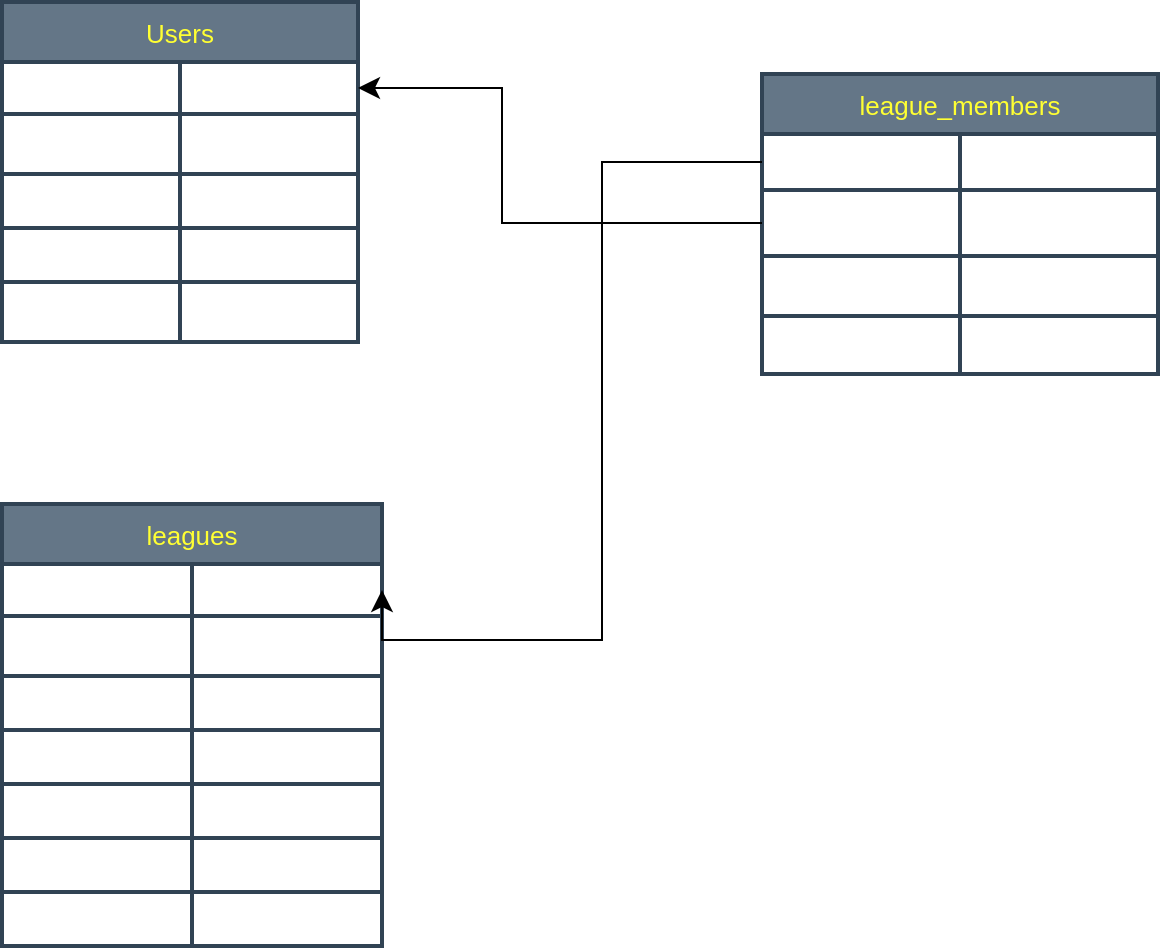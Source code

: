 <mxfile>
    <diagram id="yY9HqoVHTI33yjSp-JAM" name="Page-1">
        <mxGraphModel dx="1370" dy="666" grid="1" gridSize="10" guides="1" tooltips="1" connect="1" arrows="1" fold="1" page="1" pageScale="1" pageWidth="1400" pageHeight="850" background="none" math="0" shadow="0">
            <root>
                <mxCell id="0"/>
                <mxCell id="1" parent="0"/>
                <mxCell id="38" value="Users" style="shape=table;startSize=30;container=1;collapsible=0;childLayout=tableLayout;rounded=0;labelBackgroundColor=none;fontSize=13;fontColor=#FFFF33;spacing=2;swimlaneLine=1;fillColor=#647687;strokeColor=#314354;strokeWidth=2;shadow=0;swimlaneFillColor=none;" vertex="1" parent="1">
                    <mxGeometry x="140" y="64" width="178" height="170" as="geometry"/>
                </mxCell>
                <mxCell id="39" value="" style="shape=tableRow;horizontal=0;startSize=0;swimlaneHead=0;swimlaneBody=0;top=0;left=0;bottom=0;right=0;collapsible=0;dropTarget=0;fillColor=none;points=[[0,0.5],[1,0.5]];portConstraint=eastwest;rounded=0;labelBackgroundColor=none;fontSize=20;fontColor=#CCCC00;" vertex="1" parent="38">
                    <mxGeometry y="30" width="178" height="26" as="geometry"/>
                </mxCell>
                <mxCell id="40" value="&lt;font color=&quot;#ffffff&quot; style=&quot;font-size: 12px;&quot;&gt;id&lt;/font&gt;" style="shape=partialRectangle;html=1;whiteSpace=wrap;connectable=0;overflow=hidden;fillColor=none;top=0;left=0;bottom=0;right=0;pointerEvents=1;rounded=0;labelBackgroundColor=none;fontSize=12;fontColor=#CCCC00;" vertex="1" parent="39">
                    <mxGeometry width="89" height="26" as="geometry">
                        <mxRectangle width="89" height="26" as="alternateBounds"/>
                    </mxGeometry>
                </mxCell>
                <mxCell id="41" value="" style="shape=partialRectangle;html=1;whiteSpace=wrap;connectable=0;overflow=hidden;fillColor=none;top=0;left=0;bottom=0;right=0;pointerEvents=1;rounded=0;labelBackgroundColor=none;fontSize=20;fontColor=#CCCC00;" vertex="1" parent="39">
                    <mxGeometry x="89" width="89" height="26" as="geometry">
                        <mxRectangle width="89" height="26" as="alternateBounds"/>
                    </mxGeometry>
                </mxCell>
                <mxCell id="42" value="" style="shape=tableRow;horizontal=0;startSize=0;swimlaneHead=0;swimlaneBody=0;top=0;left=0;bottom=0;right=0;collapsible=0;dropTarget=0;fillColor=none;points=[[0,0.5],[1,0.5]];portConstraint=eastwest;rounded=0;labelBackgroundColor=none;fontSize=20;fontColor=#CCCC00;" vertex="1" parent="38">
                    <mxGeometry y="56" width="178" height="30" as="geometry"/>
                </mxCell>
                <mxCell id="43" value="email" style="shape=partialRectangle;html=1;whiteSpace=wrap;connectable=0;overflow=hidden;fillColor=none;top=0;left=0;bottom=0;right=0;pointerEvents=1;rounded=0;labelBackgroundColor=none;fontSize=12;fontColor=#FFFFFF;" vertex="1" parent="42">
                    <mxGeometry width="89" height="30" as="geometry">
                        <mxRectangle width="89" height="30" as="alternateBounds"/>
                    </mxGeometry>
                </mxCell>
                <mxCell id="44" value="" style="shape=partialRectangle;html=1;whiteSpace=wrap;connectable=0;overflow=hidden;fillColor=none;top=0;left=0;bottom=0;right=0;pointerEvents=1;rounded=0;labelBackgroundColor=none;fontSize=20;fontColor=#CCCC00;" vertex="1" parent="42">
                    <mxGeometry x="89" width="89" height="30" as="geometry">
                        <mxRectangle width="89" height="30" as="alternateBounds"/>
                    </mxGeometry>
                </mxCell>
                <mxCell id="45" value="" style="shape=tableRow;horizontal=0;startSize=0;swimlaneHead=0;swimlaneBody=0;top=0;left=0;bottom=0;right=0;collapsible=0;dropTarget=0;fillColor=none;points=[[0,0.5],[1,0.5]];portConstraint=eastwest;rounded=0;labelBackgroundColor=none;fontSize=20;fontColor=#CCCC00;" vertex="1" parent="38">
                    <mxGeometry y="86" width="178" height="27" as="geometry"/>
                </mxCell>
                <mxCell id="46" value="name" style="shape=partialRectangle;html=1;whiteSpace=wrap;connectable=0;overflow=hidden;fillColor=none;top=0;left=0;bottom=0;right=0;pointerEvents=1;rounded=0;labelBackgroundColor=none;fontSize=12;fontColor=#FFFFFF;" vertex="1" parent="45">
                    <mxGeometry width="89" height="27" as="geometry">
                        <mxRectangle width="89" height="27" as="alternateBounds"/>
                    </mxGeometry>
                </mxCell>
                <mxCell id="47" value="" style="shape=partialRectangle;html=1;whiteSpace=wrap;connectable=0;overflow=hidden;fillColor=none;top=0;left=0;bottom=0;right=0;pointerEvents=1;rounded=0;labelBackgroundColor=none;fontSize=20;fontColor=#CCCC00;strokeWidth=3;" vertex="1" parent="45">
                    <mxGeometry x="89" width="89" height="27" as="geometry">
                        <mxRectangle width="89" height="27" as="alternateBounds"/>
                    </mxGeometry>
                </mxCell>
                <mxCell id="48" value="" style="shape=tableRow;horizontal=0;startSize=0;swimlaneHead=0;swimlaneBody=0;top=0;left=0;bottom=0;right=0;collapsible=0;dropTarget=0;fillColor=none;points=[[0,0.5],[1,0.5]];portConstraint=eastwest;rounded=0;labelBackgroundColor=none;fontSize=20;fontColor=#CCCC00;" vertex="1" parent="38">
                    <mxGeometry y="113" width="178" height="27" as="geometry"/>
                </mxCell>
                <mxCell id="49" value="subscription" style="shape=partialRectangle;html=1;whiteSpace=wrap;connectable=0;overflow=hidden;fillColor=none;top=0;left=0;bottom=0;right=0;pointerEvents=1;rounded=0;labelBackgroundColor=none;fontSize=12;fontColor=#FFFFFF;" vertex="1" parent="48">
                    <mxGeometry width="89" height="27" as="geometry">
                        <mxRectangle width="89" height="27" as="alternateBounds"/>
                    </mxGeometry>
                </mxCell>
                <mxCell id="50" value="" style="shape=partialRectangle;html=1;whiteSpace=wrap;connectable=0;overflow=hidden;fillColor=none;top=0;left=0;bottom=0;right=0;pointerEvents=1;rounded=0;labelBackgroundColor=none;fontSize=20;fontColor=#CCCC00;" vertex="1" parent="48">
                    <mxGeometry x="89" width="89" height="27" as="geometry">
                        <mxRectangle width="89" height="27" as="alternateBounds"/>
                    </mxGeometry>
                </mxCell>
                <mxCell id="51" value="" style="shape=tableRow;horizontal=0;startSize=0;swimlaneHead=0;swimlaneBody=0;top=0;left=0;bottom=0;right=0;collapsible=0;dropTarget=0;fillColor=none;points=[[0,0.5],[1,0.5]];portConstraint=eastwest;rounded=0;labelBackgroundColor=none;fontSize=20;fontColor=#CCCC00;" vertex="1" parent="38">
                    <mxGeometry y="140" width="178" height="30" as="geometry"/>
                </mxCell>
                <mxCell id="52" value="created_at" style="shape=partialRectangle;html=1;connectable=0;overflow=hidden;fillColor=none;top=0;left=0;bottom=0;right=0;pointerEvents=1;rounded=0;labelBackgroundColor=none;fontSize=12;fontColor=#FFFFFF;" vertex="1" parent="51">
                    <mxGeometry width="89" height="30" as="geometry">
                        <mxRectangle width="89" height="30" as="alternateBounds"/>
                    </mxGeometry>
                </mxCell>
                <mxCell id="53" value="" style="shape=partialRectangle;html=1;whiteSpace=wrap;connectable=0;overflow=hidden;fillColor=none;top=0;left=0;bottom=0;right=0;pointerEvents=1;rounded=0;labelBackgroundColor=none;fontSize=20;fontColor=#CCCC00;" vertex="1" parent="51">
                    <mxGeometry x="89" width="89" height="30" as="geometry">
                        <mxRectangle width="89" height="30" as="alternateBounds"/>
                    </mxGeometry>
                </mxCell>
                <mxCell id="70" value="league_members" style="shape=table;startSize=30;container=1;collapsible=0;childLayout=tableLayout;rounded=0;labelBackgroundColor=none;fontSize=13;fontColor=#FFFF33;spacing=2;swimlaneLine=1;fillColor=#647687;strokeColor=#314354;strokeWidth=2;shadow=0;swimlaneFillColor=none;" vertex="1" parent="1">
                    <mxGeometry x="520" y="100" width="198" height="150" as="geometry"/>
                </mxCell>
                <mxCell id="71" value="" style="shape=tableRow;horizontal=0;startSize=0;swimlaneHead=0;swimlaneBody=0;top=0;left=0;bottom=0;right=0;collapsible=0;dropTarget=0;fillColor=none;points=[[0,0.5],[1,0.5]];portConstraint=eastwest;rounded=0;labelBackgroundColor=none;fontSize=20;fontColor=#CCCC00;" vertex="1" parent="70">
                    <mxGeometry y="30" width="198" height="28" as="geometry"/>
                </mxCell>
                <mxCell id="72" value="&lt;font color=&quot;#ffffff&quot; style=&quot;font-size: 12px;&quot;&gt;league_id&lt;/font&gt;" style="shape=partialRectangle;html=1;whiteSpace=wrap;connectable=0;overflow=hidden;fillColor=none;top=0;left=0;bottom=0;right=0;pointerEvents=1;rounded=0;labelBackgroundColor=none;fontSize=12;fontColor=#CCCC00;" vertex="1" parent="71">
                    <mxGeometry width="99" height="28" as="geometry">
                        <mxRectangle width="99" height="28" as="alternateBounds"/>
                    </mxGeometry>
                </mxCell>
                <mxCell id="73" value="" style="shape=partialRectangle;html=1;whiteSpace=wrap;connectable=0;overflow=hidden;fillColor=none;top=0;left=0;bottom=0;right=0;pointerEvents=1;rounded=0;labelBackgroundColor=none;fontSize=20;fontColor=#CCCC00;" vertex="1" parent="71">
                    <mxGeometry x="99" width="99" height="28" as="geometry">
                        <mxRectangle width="99" height="28" as="alternateBounds"/>
                    </mxGeometry>
                </mxCell>
                <mxCell id="74" value="" style="shape=tableRow;horizontal=0;startSize=0;swimlaneHead=0;swimlaneBody=0;top=0;left=0;bottom=0;right=0;collapsible=0;dropTarget=0;fillColor=none;points=[[0,0.5],[1,0.5]];portConstraint=eastwest;rounded=0;labelBackgroundColor=none;fontSize=20;fontColor=#CCCC00;" vertex="1" parent="70">
                    <mxGeometry y="58" width="198" height="33" as="geometry"/>
                </mxCell>
                <mxCell id="75" value="user_id" style="shape=partialRectangle;html=1;whiteSpace=wrap;connectable=0;overflow=hidden;fillColor=none;top=0;left=0;bottom=0;right=0;pointerEvents=1;rounded=0;labelBackgroundColor=none;fontSize=12;fontColor=#FFFFFF;" vertex="1" parent="74">
                    <mxGeometry width="99" height="33" as="geometry">
                        <mxRectangle width="99" height="33" as="alternateBounds"/>
                    </mxGeometry>
                </mxCell>
                <mxCell id="76" value="" style="shape=partialRectangle;html=1;whiteSpace=wrap;connectable=0;overflow=hidden;fillColor=none;top=0;left=0;bottom=0;right=0;pointerEvents=1;rounded=0;labelBackgroundColor=none;fontSize=20;fontColor=#CCCC00;" vertex="1" parent="74">
                    <mxGeometry x="99" width="99" height="33" as="geometry">
                        <mxRectangle width="99" height="33" as="alternateBounds"/>
                    </mxGeometry>
                </mxCell>
                <mxCell id="77" value="" style="shape=tableRow;horizontal=0;startSize=0;swimlaneHead=0;swimlaneBody=0;top=0;left=0;bottom=0;right=0;collapsible=0;dropTarget=0;fillColor=none;points=[[0,0.5],[1,0.5]];portConstraint=eastwest;rounded=0;labelBackgroundColor=none;fontSize=20;fontColor=#CCCC00;" vertex="1" parent="70">
                    <mxGeometry y="91" width="198" height="30" as="geometry"/>
                </mxCell>
                <mxCell id="78" value="nickname" style="shape=partialRectangle;html=1;whiteSpace=wrap;connectable=0;overflow=hidden;fillColor=none;top=0;left=0;bottom=0;right=0;pointerEvents=1;rounded=0;labelBackgroundColor=none;fontSize=12;fontColor=#FFFFFF;" vertex="1" parent="77">
                    <mxGeometry width="99" height="30" as="geometry">
                        <mxRectangle width="99" height="30" as="alternateBounds"/>
                    </mxGeometry>
                </mxCell>
                <mxCell id="79" value="" style="shape=partialRectangle;html=1;whiteSpace=wrap;connectable=0;overflow=hidden;fillColor=none;top=0;left=0;bottom=0;right=0;pointerEvents=1;rounded=0;labelBackgroundColor=none;fontSize=20;fontColor=#CCCC00;strokeWidth=3;" vertex="1" parent="77">
                    <mxGeometry x="99" width="99" height="30" as="geometry">
                        <mxRectangle width="99" height="30" as="alternateBounds"/>
                    </mxGeometry>
                </mxCell>
                <mxCell id="80" value="" style="shape=tableRow;horizontal=0;startSize=0;swimlaneHead=0;swimlaneBody=0;top=0;left=0;bottom=0;right=0;collapsible=0;dropTarget=0;fillColor=none;points=[[0,0.5],[1,0.5]];portConstraint=eastwest;rounded=0;labelBackgroundColor=none;fontSize=20;fontColor=#CCCC00;" vertex="1" parent="70">
                    <mxGeometry y="121" width="198" height="29" as="geometry"/>
                </mxCell>
                <mxCell id="81" value="joined_at" style="shape=partialRectangle;html=1;whiteSpace=wrap;connectable=0;overflow=hidden;fillColor=none;top=0;left=0;bottom=0;right=0;pointerEvents=1;rounded=0;labelBackgroundColor=none;fontSize=12;fontColor=#FFFFFF;" vertex="1" parent="80">
                    <mxGeometry width="99" height="29" as="geometry">
                        <mxRectangle width="99" height="29" as="alternateBounds"/>
                    </mxGeometry>
                </mxCell>
                <mxCell id="82" value="" style="shape=partialRectangle;html=1;whiteSpace=wrap;connectable=0;overflow=hidden;fillColor=none;top=0;left=0;bottom=0;right=0;pointerEvents=1;rounded=0;labelBackgroundColor=none;fontSize=20;fontColor=#CCCC00;" vertex="1" parent="80">
                    <mxGeometry x="99" width="99" height="29" as="geometry">
                        <mxRectangle width="99" height="29" as="alternateBounds"/>
                    </mxGeometry>
                </mxCell>
                <mxCell id="89" value="" style="edgeStyle=segmentEdgeStyle;endArrow=classic;html=1;curved=0;rounded=0;endSize=8;startSize=8;sourcePerimeterSpacing=0;targetPerimeterSpacing=0;fontSize=12;fontColor=#FFFF33;exitX=0;exitY=0.5;exitDx=0;exitDy=0;entryX=1;entryY=0.5;entryDx=0;entryDy=0;" edge="1" parent="1" source="74" target="39">
                    <mxGeometry width="100" relative="1" as="geometry">
                        <mxPoint x="410" y="150" as="sourcePoint"/>
                        <mxPoint x="510" y="190" as="targetPoint"/>
                        <Array as="points">
                            <mxPoint x="390" y="175"/>
                            <mxPoint x="390" y="107"/>
                        </Array>
                    </mxGeometry>
                </mxCell>
                <mxCell id="91" value="leagues" style="shape=table;startSize=30;container=1;collapsible=0;childLayout=tableLayout;rounded=0;labelBackgroundColor=none;fontSize=13;fontColor=#FFFF33;spacing=2;swimlaneLine=1;fillColor=#647687;strokeColor=#314354;strokeWidth=2;shadow=0;swimlaneFillColor=none;" vertex="1" parent="1">
                    <mxGeometry x="140" y="315" width="190" height="221" as="geometry"/>
                </mxCell>
                <mxCell id="92" value="" style="shape=tableRow;horizontal=0;startSize=0;swimlaneHead=0;swimlaneBody=0;top=0;left=0;bottom=0;right=0;collapsible=0;dropTarget=0;fillColor=none;points=[[0,0.5],[1,0.5]];portConstraint=eastwest;rounded=0;labelBackgroundColor=none;fontSize=20;fontColor=#CCCC00;" vertex="1" parent="91">
                    <mxGeometry y="30" width="190" height="26" as="geometry"/>
                </mxCell>
                <mxCell id="93" value="&lt;font color=&quot;#ffffff&quot; style=&quot;font-size: 12px;&quot;&gt;id&lt;/font&gt;" style="shape=partialRectangle;html=1;whiteSpace=wrap;connectable=0;overflow=hidden;fillColor=none;top=0;left=0;bottom=0;right=0;pointerEvents=1;rounded=0;labelBackgroundColor=none;fontSize=12;fontColor=#CCCC00;" vertex="1" parent="92">
                    <mxGeometry width="95" height="26" as="geometry">
                        <mxRectangle width="95" height="26" as="alternateBounds"/>
                    </mxGeometry>
                </mxCell>
                <mxCell id="94" value="" style="shape=partialRectangle;html=1;whiteSpace=wrap;connectable=0;overflow=hidden;fillColor=none;top=0;left=0;bottom=0;right=0;pointerEvents=1;rounded=0;labelBackgroundColor=none;fontSize=20;fontColor=#CCCC00;" vertex="1" parent="92">
                    <mxGeometry x="95" width="95" height="26" as="geometry">
                        <mxRectangle width="95" height="26" as="alternateBounds"/>
                    </mxGeometry>
                </mxCell>
                <mxCell id="95" value="" style="shape=tableRow;horizontal=0;startSize=0;swimlaneHead=0;swimlaneBody=0;top=0;left=0;bottom=0;right=0;collapsible=0;dropTarget=0;fillColor=none;points=[[0,0.5],[1,0.5]];portConstraint=eastwest;rounded=0;labelBackgroundColor=none;fontSize=20;fontColor=#CCCC00;" vertex="1" parent="91">
                    <mxGeometry y="56" width="190" height="30" as="geometry"/>
                </mxCell>
                <mxCell id="96" value="name" style="shape=partialRectangle;html=1;whiteSpace=wrap;connectable=0;overflow=hidden;fillColor=none;top=0;left=0;bottom=0;right=0;pointerEvents=1;rounded=0;labelBackgroundColor=none;fontSize=12;fontColor=#FFFFFF;" vertex="1" parent="95">
                    <mxGeometry width="95" height="30" as="geometry">
                        <mxRectangle width="95" height="30" as="alternateBounds"/>
                    </mxGeometry>
                </mxCell>
                <mxCell id="97" value="" style="shape=partialRectangle;html=1;whiteSpace=wrap;connectable=0;overflow=hidden;fillColor=none;top=0;left=0;bottom=0;right=0;pointerEvents=1;rounded=0;labelBackgroundColor=none;fontSize=20;fontColor=#CCCC00;" vertex="1" parent="95">
                    <mxGeometry x="95" width="95" height="30" as="geometry">
                        <mxRectangle width="95" height="30" as="alternateBounds"/>
                    </mxGeometry>
                </mxCell>
                <mxCell id="98" value="" style="shape=tableRow;horizontal=0;startSize=0;swimlaneHead=0;swimlaneBody=0;top=0;left=0;bottom=0;right=0;collapsible=0;dropTarget=0;fillColor=none;points=[[0,0.5],[1,0.5]];portConstraint=eastwest;rounded=0;labelBackgroundColor=none;fontSize=20;fontColor=#CCCC00;" vertex="1" parent="91">
                    <mxGeometry y="86" width="190" height="27" as="geometry"/>
                </mxCell>
                <mxCell id="99" value="selected_league" style="shape=partialRectangle;html=1;whiteSpace=wrap;connectable=0;overflow=hidden;fillColor=none;top=0;left=0;bottom=0;right=0;pointerEvents=1;rounded=0;labelBackgroundColor=none;fontSize=12;fontColor=#FFFFFF;" vertex="1" parent="98">
                    <mxGeometry width="95" height="27" as="geometry">
                        <mxRectangle width="95" height="27" as="alternateBounds"/>
                    </mxGeometry>
                </mxCell>
                <mxCell id="100" value="" style="shape=partialRectangle;html=1;whiteSpace=wrap;connectable=0;overflow=hidden;fillColor=none;top=0;left=0;bottom=0;right=0;pointerEvents=1;rounded=0;labelBackgroundColor=none;fontSize=20;fontColor=#CCCC00;strokeWidth=3;" vertex="1" parent="98">
                    <mxGeometry x="95" width="95" height="27" as="geometry">
                        <mxRectangle width="95" height="27" as="alternateBounds"/>
                    </mxGeometry>
                </mxCell>
                <mxCell id="101" value="" style="shape=tableRow;horizontal=0;startSize=0;swimlaneHead=0;swimlaneBody=0;top=0;left=0;bottom=0;right=0;collapsible=0;dropTarget=0;fillColor=none;points=[[0,0.5],[1,0.5]];portConstraint=eastwest;rounded=0;labelBackgroundColor=none;fontSize=20;fontColor=#CCCC00;" vertex="1" parent="91">
                    <mxGeometry y="113" width="190" height="27" as="geometry"/>
                </mxCell>
                <mxCell id="102" value="admin_id" style="shape=partialRectangle;html=1;whiteSpace=wrap;connectable=0;overflow=hidden;fillColor=none;top=0;left=0;bottom=0;right=0;pointerEvents=1;rounded=0;labelBackgroundColor=none;fontSize=12;fontColor=#FFFFFF;" vertex="1" parent="101">
                    <mxGeometry width="95" height="27" as="geometry">
                        <mxRectangle width="95" height="27" as="alternateBounds"/>
                    </mxGeometry>
                </mxCell>
                <mxCell id="103" value="" style="shape=partialRectangle;html=1;whiteSpace=wrap;connectable=0;overflow=hidden;fillColor=none;top=0;left=0;bottom=0;right=0;pointerEvents=1;rounded=0;labelBackgroundColor=none;fontSize=20;fontColor=#CCCC00;" vertex="1" parent="101">
                    <mxGeometry x="95" width="95" height="27" as="geometry">
                        <mxRectangle width="95" height="27" as="alternateBounds"/>
                    </mxGeometry>
                </mxCell>
                <mxCell id="104" style="shape=tableRow;horizontal=0;startSize=0;swimlaneHead=0;swimlaneBody=0;top=0;left=0;bottom=0;right=0;collapsible=0;dropTarget=0;fillColor=none;points=[[0,0.5],[1,0.5]];portConstraint=eastwest;rounded=0;labelBackgroundColor=none;fontSize=20;fontColor=#CCCC00;" vertex="1" parent="91">
                    <mxGeometry y="140" width="190" height="27" as="geometry"/>
                </mxCell>
                <mxCell id="105" value="invite_code" style="shape=partialRectangle;html=1;whiteSpace=wrap;connectable=0;overflow=hidden;fillColor=none;top=0;left=0;bottom=0;right=0;pointerEvents=1;rounded=0;labelBackgroundColor=none;fontSize=12;fontColor=#FFFFFF;" vertex="1" parent="104">
                    <mxGeometry width="95" height="27" as="geometry">
                        <mxRectangle width="95" height="27" as="alternateBounds"/>
                    </mxGeometry>
                </mxCell>
                <mxCell id="106" style="shape=partialRectangle;html=1;whiteSpace=wrap;connectable=0;overflow=hidden;fillColor=none;top=0;left=0;bottom=0;right=0;pointerEvents=1;rounded=0;labelBackgroundColor=none;fontSize=20;fontColor=#CCCC00;" vertex="1" parent="104">
                    <mxGeometry x="95" width="95" height="27" as="geometry">
                        <mxRectangle width="95" height="27" as="alternateBounds"/>
                    </mxGeometry>
                </mxCell>
                <mxCell id="107" style="shape=tableRow;horizontal=0;startSize=0;swimlaneHead=0;swimlaneBody=0;top=0;left=0;bottom=0;right=0;collapsible=0;dropTarget=0;fillColor=none;points=[[0,0.5],[1,0.5]];portConstraint=eastwest;rounded=0;labelBackgroundColor=none;fontSize=20;fontColor=#CCCC00;" vertex="1" parent="91">
                    <mxGeometry y="167" width="190" height="27" as="geometry"/>
                </mxCell>
                <mxCell id="108" value="max_members" style="shape=partialRectangle;html=1;whiteSpace=wrap;connectable=0;overflow=hidden;fillColor=none;top=0;left=0;bottom=0;right=0;pointerEvents=1;rounded=0;labelBackgroundColor=none;fontSize=12;fontColor=#FFFFFF;" vertex="1" parent="107">
                    <mxGeometry width="95" height="27" as="geometry">
                        <mxRectangle width="95" height="27" as="alternateBounds"/>
                    </mxGeometry>
                </mxCell>
                <mxCell id="109" style="shape=partialRectangle;html=1;whiteSpace=wrap;connectable=0;overflow=hidden;fillColor=none;top=0;left=0;bottom=0;right=0;pointerEvents=1;rounded=0;labelBackgroundColor=none;fontSize=20;fontColor=#CCCC00;" vertex="1" parent="107">
                    <mxGeometry x="95" width="95" height="27" as="geometry">
                        <mxRectangle width="95" height="27" as="alternateBounds"/>
                    </mxGeometry>
                </mxCell>
                <mxCell id="110" style="shape=tableRow;horizontal=0;startSize=0;swimlaneHead=0;swimlaneBody=0;top=0;left=0;bottom=0;right=0;collapsible=0;dropTarget=0;fillColor=none;points=[[0,0.5],[1,0.5]];portConstraint=eastwest;rounded=0;labelBackgroundColor=none;fontSize=20;fontColor=#CCCC00;" vertex="1" parent="91">
                    <mxGeometry y="194" width="190" height="27" as="geometry"/>
                </mxCell>
                <mxCell id="111" value="created_at" style="shape=partialRectangle;html=1;whiteSpace=wrap;connectable=0;overflow=hidden;fillColor=none;top=0;left=0;bottom=0;right=0;pointerEvents=1;rounded=0;labelBackgroundColor=none;fontSize=12;fontColor=#FFFFFF;" vertex="1" parent="110">
                    <mxGeometry width="95" height="27" as="geometry">
                        <mxRectangle width="95" height="27" as="alternateBounds"/>
                    </mxGeometry>
                </mxCell>
                <mxCell id="112" style="shape=partialRectangle;html=1;whiteSpace=wrap;connectable=0;overflow=hidden;fillColor=none;top=0;left=0;bottom=0;right=0;pointerEvents=1;rounded=0;labelBackgroundColor=none;fontSize=20;fontColor=#CCCC00;" vertex="1" parent="110">
                    <mxGeometry x="95" width="95" height="27" as="geometry">
                        <mxRectangle width="95" height="27" as="alternateBounds"/>
                    </mxGeometry>
                </mxCell>
                <mxCell id="119" value="" style="edgeStyle=segmentEdgeStyle;endArrow=classic;html=1;curved=0;rounded=0;endSize=8;startSize=8;sourcePerimeterSpacing=0;targetPerimeterSpacing=0;fontSize=12;fontColor=#FFFF33;exitX=0;exitY=0.5;exitDx=0;exitDy=0;entryX=1;entryY=0.5;entryDx=0;entryDy=0;" edge="1" parent="1" source="71" target="92">
                    <mxGeometry width="100" relative="1" as="geometry">
                        <mxPoint x="550" y="204.5" as="sourcePoint"/>
                        <mxPoint x="410" y="383" as="targetPoint"/>
                        <Array as="points">
                            <mxPoint x="440" y="144"/>
                            <mxPoint x="440" y="383"/>
                        </Array>
                    </mxGeometry>
                </mxCell>
            </root>
        </mxGraphModel>
    </diagram>
</mxfile>